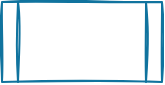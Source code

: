 <mxfile version="17.5.0" type="device"><diagram id="cz4ycjNpNY1GUXGBGJOQ" name="Page-1"><mxGraphModel dx="593" dy="299" grid="1" gridSize="10" guides="1" tooltips="1" connect="1" arrows="1" fold="1" page="1" pageScale="1" pageWidth="827" pageHeight="1169" math="0" shadow="0"><root><mxCell id="0"/><mxCell id="1" parent="0"/><mxCell id="u1EXe3Ys8v9XTewGmruI-1" value="" style="shape=process;whiteSpace=wrap;html=1;backgroundOutline=1;shadow=0;sketch=1;glass=0;fillColor=none;strokeColor=#10739e;" vertex="1" parent="1"><mxGeometry x="320" y="120" width="80" height="40" as="geometry"/></mxCell></root></mxGraphModel></diagram></mxfile>